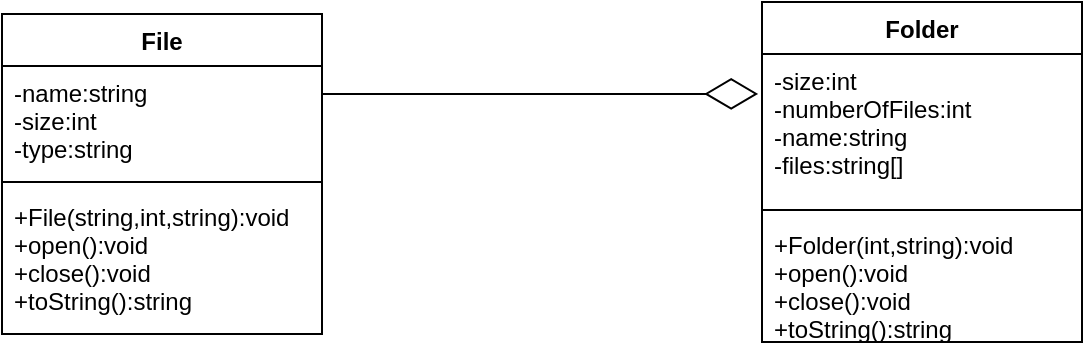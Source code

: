 <mxfile version="15.8.3" type="device"><diagram id="FQJQSqCjMS0ZnnZlcfzh" name="Page-1"><mxGraphModel dx="868" dy="450" grid="1" gridSize="10" guides="1" tooltips="1" connect="1" arrows="1" fold="1" page="1" pageScale="1" pageWidth="827" pageHeight="1169" math="0" shadow="0"><root><mxCell id="0"/><mxCell id="1" parent="0"/><mxCell id="FX7a9YOiPso2bm_4MaoL-1" value="File" style="swimlane;fontStyle=1;align=center;verticalAlign=top;childLayout=stackLayout;horizontal=1;startSize=26;horizontalStack=0;resizeParent=1;resizeParentMax=0;resizeLast=0;collapsible=1;marginBottom=0;" vertex="1" parent="1"><mxGeometry x="170" y="170" width="160" height="160" as="geometry"/></mxCell><mxCell id="FX7a9YOiPso2bm_4MaoL-2" value="-name:string&#10;-size:int&#10;-type:string" style="text;strokeColor=none;fillColor=none;align=left;verticalAlign=top;spacingLeft=4;spacingRight=4;overflow=hidden;rotatable=0;points=[[0,0.5],[1,0.5]];portConstraint=eastwest;" vertex="1" parent="FX7a9YOiPso2bm_4MaoL-1"><mxGeometry y="26" width="160" height="54" as="geometry"/></mxCell><mxCell id="FX7a9YOiPso2bm_4MaoL-3" value="" style="line;strokeWidth=1;fillColor=none;align=left;verticalAlign=middle;spacingTop=-1;spacingLeft=3;spacingRight=3;rotatable=0;labelPosition=right;points=[];portConstraint=eastwest;" vertex="1" parent="FX7a9YOiPso2bm_4MaoL-1"><mxGeometry y="80" width="160" height="8" as="geometry"/></mxCell><mxCell id="FX7a9YOiPso2bm_4MaoL-4" value="+File(string,int,string):void&#10;+open():void&#10;+close():void&#10;+toString():string" style="text;strokeColor=none;fillColor=none;align=left;verticalAlign=top;spacingLeft=4;spacingRight=4;overflow=hidden;rotatable=0;points=[[0,0.5],[1,0.5]];portConstraint=eastwest;" vertex="1" parent="FX7a9YOiPso2bm_4MaoL-1"><mxGeometry y="88" width="160" height="72" as="geometry"/></mxCell><mxCell id="FX7a9YOiPso2bm_4MaoL-5" value="Folder" style="swimlane;fontStyle=1;align=center;verticalAlign=top;childLayout=stackLayout;horizontal=1;startSize=26;horizontalStack=0;resizeParent=1;resizeParentMax=0;resizeLast=0;collapsible=1;marginBottom=0;" vertex="1" parent="1"><mxGeometry x="550" y="164" width="160" height="170" as="geometry"/></mxCell><mxCell id="FX7a9YOiPso2bm_4MaoL-6" value="-size:int&#10;-numberOfFiles:int&#10;-name:string&#10;-files:string[]" style="text;strokeColor=none;fillColor=none;align=left;verticalAlign=top;spacingLeft=4;spacingRight=4;overflow=hidden;rotatable=0;points=[[0,0.5],[1,0.5]];portConstraint=eastwest;" vertex="1" parent="FX7a9YOiPso2bm_4MaoL-5"><mxGeometry y="26" width="160" height="74" as="geometry"/></mxCell><mxCell id="FX7a9YOiPso2bm_4MaoL-7" value="" style="line;strokeWidth=1;fillColor=none;align=left;verticalAlign=middle;spacingTop=-1;spacingLeft=3;spacingRight=3;rotatable=0;labelPosition=right;points=[];portConstraint=eastwest;" vertex="1" parent="FX7a9YOiPso2bm_4MaoL-5"><mxGeometry y="100" width="160" height="8" as="geometry"/></mxCell><mxCell id="FX7a9YOiPso2bm_4MaoL-8" value="+Folder(int,string):void&#10;+open():void&#10;+close():void&#10;+toString():string" style="text;strokeColor=none;fillColor=none;align=left;verticalAlign=top;spacingLeft=4;spacingRight=4;overflow=hidden;rotatable=0;points=[[0,0.5],[1,0.5]];portConstraint=eastwest;" vertex="1" parent="FX7a9YOiPso2bm_4MaoL-5"><mxGeometry y="108" width="160" height="62" as="geometry"/></mxCell><mxCell id="FX7a9YOiPso2bm_4MaoL-9" value="" style="endArrow=diamondThin;endFill=0;endSize=24;html=1;rounded=0;entryX=-0.012;entryY=0.27;entryDx=0;entryDy=0;entryPerimeter=0;" edge="1" parent="1" target="FX7a9YOiPso2bm_4MaoL-6"><mxGeometry width="160" relative="1" as="geometry"><mxPoint x="330" y="210" as="sourcePoint"/><mxPoint x="540" y="210" as="targetPoint"/></mxGeometry></mxCell></root></mxGraphModel></diagram></mxfile>